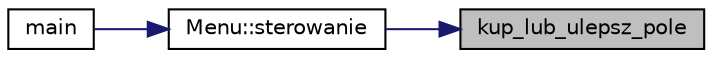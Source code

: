 digraph "kup_lub_ulepsz_pole"
{
 // LATEX_PDF_SIZE
  edge [fontname="Helvetica",fontsize="10",labelfontname="Helvetica",labelfontsize="10"];
  node [fontname="Helvetica",fontsize="10",shape=record];
  rankdir="RL";
  Node1 [label="kup_lub_ulepsz_pole",height=0.2,width=0.4,color="black", fillcolor="grey75", style="filled", fontcolor="black",tooltip="kupuje lub ulepsza pole"];
  Node1 -> Node2 [dir="back",color="midnightblue",fontsize="10",style="solid"];
  Node2 [label="Menu::sterowanie",height=0.2,width=0.4,color="black", fillcolor="white", style="filled",URL="$class_menu.html#a4dfd33c01ffd6a50b18eaf53a35bc4d2",tooltip="obsluguje sterowanie grą"];
  Node2 -> Node3 [dir="back",color="midnightblue",fontsize="10",style="solid"];
  Node3 [label="main",height=0.2,width=0.4,color="black", fillcolor="white", style="filled",URL="$main_8cpp.html#ae66f6b31b5ad750f1fe042a706a4e3d4",tooltip=" "];
}
